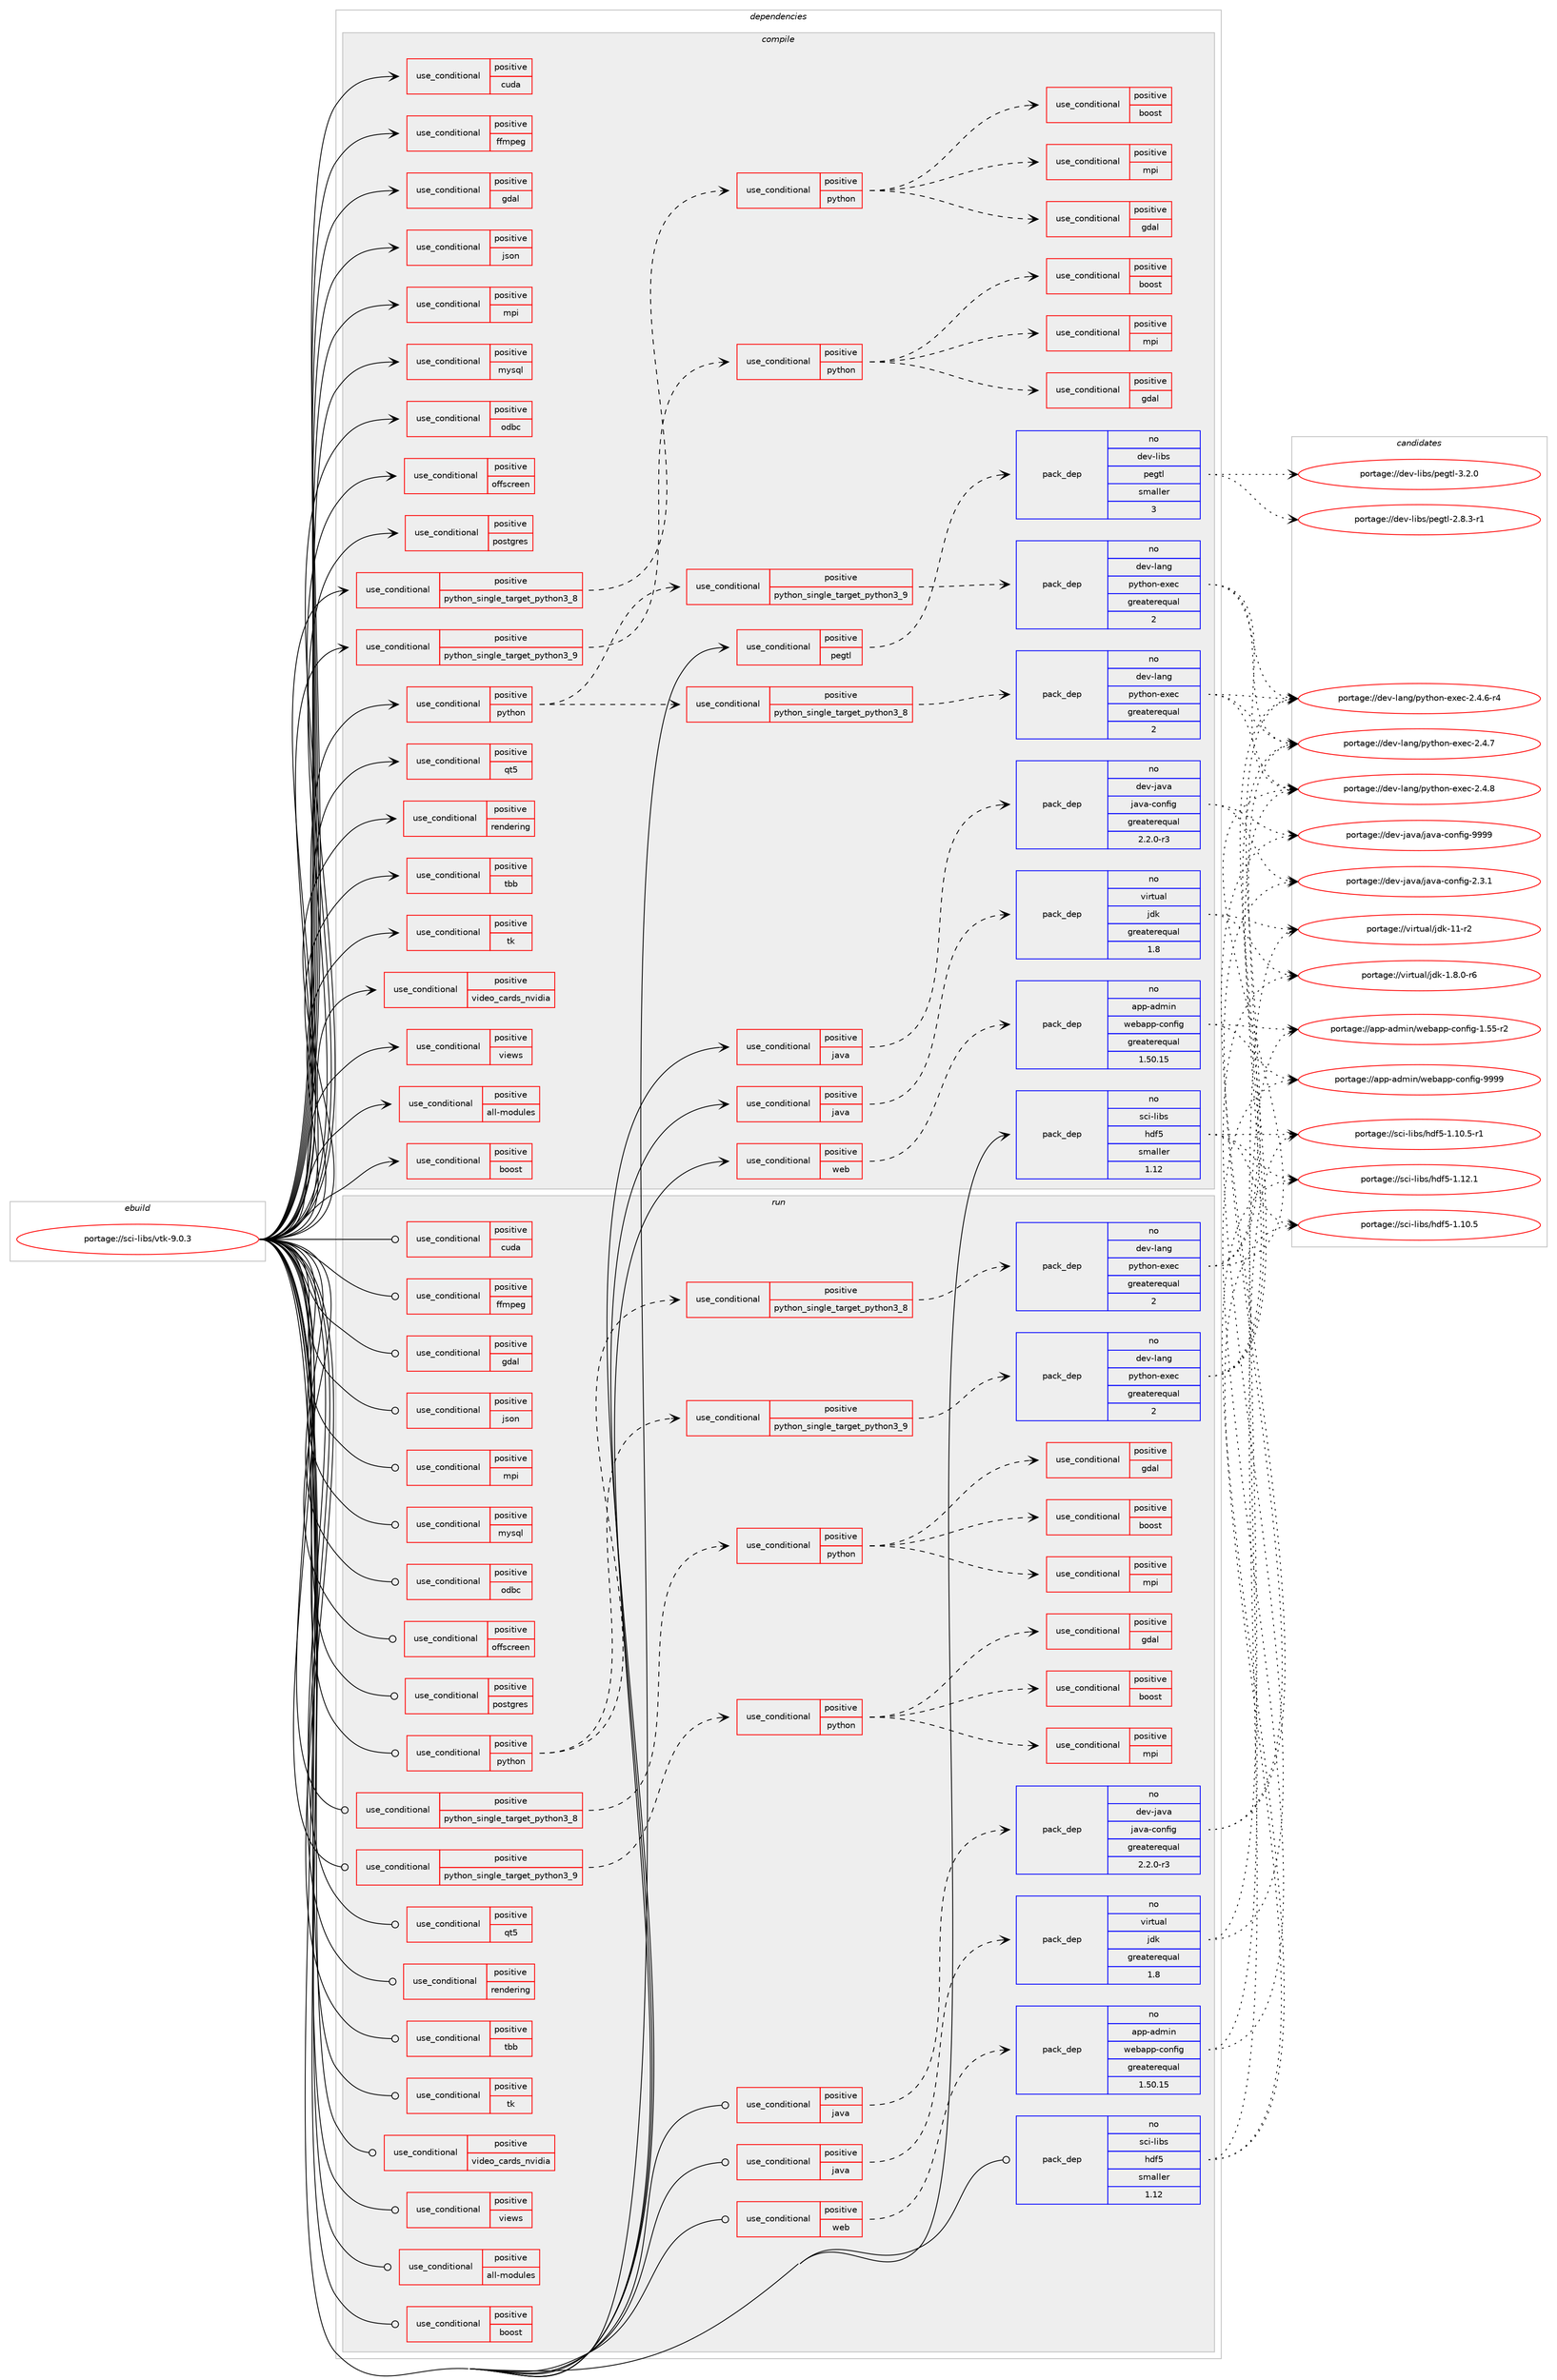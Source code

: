 digraph prolog {

# *************
# Graph options
# *************

newrank=true;
concentrate=true;
compound=true;
graph [rankdir=LR,fontname=Helvetica,fontsize=10,ranksep=1.5];#, ranksep=2.5, nodesep=0.2];
edge  [arrowhead=vee];
node  [fontname=Helvetica,fontsize=10];

# **********
# The ebuild
# **********

subgraph cluster_leftcol {
color=gray;
rank=same;
label=<<i>ebuild</i>>;
id [label="portage://sci-libs/vtk-9.0.3", color=red, width=4, href="../sci-libs/vtk-9.0.3.svg"];
}

# ****************
# The dependencies
# ****************

subgraph cluster_midcol {
color=gray;
label=<<i>dependencies</i>>;
subgraph cluster_compile {
fillcolor="#eeeeee";
style=filled;
label=<<i>compile</i>>;
subgraph cond152 {
dependency259 [label=<<TABLE BORDER="0" CELLBORDER="1" CELLSPACING="0" CELLPADDING="4"><TR><TD ROWSPAN="3" CELLPADDING="10">use_conditional</TD></TR><TR><TD>positive</TD></TR><TR><TD>all-modules</TD></TR></TABLE>>, shape=none, color=red];
# *** BEGIN UNKNOWN DEPENDENCY TYPE (TODO) ***
# dependency259 -> package_dependency(portage://sci-libs/vtk-9.0.3,install,no,sci-geosciences,liblas,none,[,,],[],[use(enable(gdal),none)])
# *** END UNKNOWN DEPENDENCY TYPE (TODO) ***

}
id:e -> dependency259:w [weight=20,style="solid",arrowhead="vee"];
subgraph cond153 {
dependency260 [label=<<TABLE BORDER="0" CELLBORDER="1" CELLSPACING="0" CELLPADDING="4"><TR><TD ROWSPAN="3" CELLPADDING="10">use_conditional</TD></TR><TR><TD>positive</TD></TR><TR><TD>boost</TD></TR></TABLE>>, shape=none, color=red];
# *** BEGIN UNKNOWN DEPENDENCY TYPE (TODO) ***
# dependency260 -> package_dependency(portage://sci-libs/vtk-9.0.3,install,no,dev-libs,boost,none,[,,],any_same_slot,[use(optenable(mpi),none)])
# *** END UNKNOWN DEPENDENCY TYPE (TODO) ***

}
id:e -> dependency260:w [weight=20,style="solid",arrowhead="vee"];
subgraph cond154 {
dependency261 [label=<<TABLE BORDER="0" CELLBORDER="1" CELLSPACING="0" CELLPADDING="4"><TR><TD ROWSPAN="3" CELLPADDING="10">use_conditional</TD></TR><TR><TD>positive</TD></TR><TR><TD>cuda</TD></TR></TABLE>>, shape=none, color=red];
# *** BEGIN UNKNOWN DEPENDENCY TYPE (TODO) ***
# dependency261 -> package_dependency(portage://sci-libs/vtk-9.0.3,install,no,dev-util,nvidia-cuda-toolkit,none,[,,],any_same_slot,[])
# *** END UNKNOWN DEPENDENCY TYPE (TODO) ***

}
id:e -> dependency261:w [weight=20,style="solid",arrowhead="vee"];
subgraph cond155 {
dependency262 [label=<<TABLE BORDER="0" CELLBORDER="1" CELLSPACING="0" CELLPADDING="4"><TR><TD ROWSPAN="3" CELLPADDING="10">use_conditional</TD></TR><TR><TD>positive</TD></TR><TR><TD>ffmpeg</TD></TR></TABLE>>, shape=none, color=red];
# *** BEGIN UNKNOWN DEPENDENCY TYPE (TODO) ***
# dependency262 -> package_dependency(portage://sci-libs/vtk-9.0.3,install,no,media-video,ffmpeg,none,[,,],any_same_slot,[])
# *** END UNKNOWN DEPENDENCY TYPE (TODO) ***

}
id:e -> dependency262:w [weight=20,style="solid",arrowhead="vee"];
subgraph cond156 {
dependency263 [label=<<TABLE BORDER="0" CELLBORDER="1" CELLSPACING="0" CELLPADDING="4"><TR><TD ROWSPAN="3" CELLPADDING="10">use_conditional</TD></TR><TR><TD>positive</TD></TR><TR><TD>gdal</TD></TR></TABLE>>, shape=none, color=red];
# *** BEGIN UNKNOWN DEPENDENCY TYPE (TODO) ***
# dependency263 -> package_dependency(portage://sci-libs/vtk-9.0.3,install,no,sci-libs,gdal,none,[,,],any_same_slot,[])
# *** END UNKNOWN DEPENDENCY TYPE (TODO) ***

}
id:e -> dependency263:w [weight=20,style="solid",arrowhead="vee"];
subgraph cond157 {
dependency264 [label=<<TABLE BORDER="0" CELLBORDER="1" CELLSPACING="0" CELLPADDING="4"><TR><TD ROWSPAN="3" CELLPADDING="10">use_conditional</TD></TR><TR><TD>positive</TD></TR><TR><TD>java</TD></TR></TABLE>>, shape=none, color=red];
subgraph pack103 {
dependency265 [label=<<TABLE BORDER="0" CELLBORDER="1" CELLSPACING="0" CELLPADDING="4" WIDTH="220"><TR><TD ROWSPAN="6" CELLPADDING="30">pack_dep</TD></TR><TR><TD WIDTH="110">no</TD></TR><TR><TD>dev-java</TD></TR><TR><TD>java-config</TD></TR><TR><TD>greaterequal</TD></TR><TR><TD>2.2.0-r3</TD></TR></TABLE>>, shape=none, color=blue];
}
dependency264:e -> dependency265:w [weight=20,style="dashed",arrowhead="vee"];
}
id:e -> dependency264:w [weight=20,style="solid",arrowhead="vee"];
subgraph cond158 {
dependency266 [label=<<TABLE BORDER="0" CELLBORDER="1" CELLSPACING="0" CELLPADDING="4"><TR><TD ROWSPAN="3" CELLPADDING="10">use_conditional</TD></TR><TR><TD>positive</TD></TR><TR><TD>java</TD></TR></TABLE>>, shape=none, color=red];
subgraph pack104 {
dependency267 [label=<<TABLE BORDER="0" CELLBORDER="1" CELLSPACING="0" CELLPADDING="4" WIDTH="220"><TR><TD ROWSPAN="6" CELLPADDING="30">pack_dep</TD></TR><TR><TD WIDTH="110">no</TD></TR><TR><TD>virtual</TD></TR><TR><TD>jdk</TD></TR><TR><TD>greaterequal</TD></TR><TR><TD>1.8</TD></TR></TABLE>>, shape=none, color=blue];
}
dependency266:e -> dependency267:w [weight=20,style="dashed",arrowhead="vee"];
}
id:e -> dependency266:w [weight=20,style="solid",arrowhead="vee"];
subgraph cond159 {
dependency268 [label=<<TABLE BORDER="0" CELLBORDER="1" CELLSPACING="0" CELLPADDING="4"><TR><TD ROWSPAN="3" CELLPADDING="10">use_conditional</TD></TR><TR><TD>positive</TD></TR><TR><TD>json</TD></TR></TABLE>>, shape=none, color=red];
# *** BEGIN UNKNOWN DEPENDENCY TYPE (TODO) ***
# dependency268 -> package_dependency(portage://sci-libs/vtk-9.0.3,install,no,dev-libs,jsoncpp,none,[,,],any_same_slot,[])
# *** END UNKNOWN DEPENDENCY TYPE (TODO) ***

}
id:e -> dependency268:w [weight=20,style="solid",arrowhead="vee"];
subgraph cond160 {
dependency269 [label=<<TABLE BORDER="0" CELLBORDER="1" CELLSPACING="0" CELLPADDING="4"><TR><TD ROWSPAN="3" CELLPADDING="10">use_conditional</TD></TR><TR><TD>positive</TD></TR><TR><TD>mpi</TD></TR></TABLE>>, shape=none, color=red];
# *** BEGIN UNKNOWN DEPENDENCY TYPE (TODO) ***
# dependency269 -> package_dependency(portage://sci-libs/vtk-9.0.3,install,no,sci-libs,h5part,none,[,,],[],[])
# *** END UNKNOWN DEPENDENCY TYPE (TODO) ***

# *** BEGIN UNKNOWN DEPENDENCY TYPE (TODO) ***
# dependency269 -> package_dependency(portage://sci-libs/vtk-9.0.3,install,no,sys-cluster,openmpi,none,[,,],[],[use(enable(cxx),none),use(enable(romio),none)])
# *** END UNKNOWN DEPENDENCY TYPE (TODO) ***

}
id:e -> dependency269:w [weight=20,style="solid",arrowhead="vee"];
subgraph cond161 {
dependency270 [label=<<TABLE BORDER="0" CELLBORDER="1" CELLSPACING="0" CELLPADDING="4"><TR><TD ROWSPAN="3" CELLPADDING="10">use_conditional</TD></TR><TR><TD>positive</TD></TR><TR><TD>mysql</TD></TR></TABLE>>, shape=none, color=red];
# *** BEGIN UNKNOWN DEPENDENCY TYPE (TODO) ***
# dependency270 -> package_dependency(portage://sci-libs/vtk-9.0.3,install,no,dev-db,mariadb-connector-c,none,[,,],[],[])
# *** END UNKNOWN DEPENDENCY TYPE (TODO) ***

}
id:e -> dependency270:w [weight=20,style="solid",arrowhead="vee"];
subgraph cond162 {
dependency271 [label=<<TABLE BORDER="0" CELLBORDER="1" CELLSPACING="0" CELLPADDING="4"><TR><TD ROWSPAN="3" CELLPADDING="10">use_conditional</TD></TR><TR><TD>positive</TD></TR><TR><TD>odbc</TD></TR></TABLE>>, shape=none, color=red];
# *** BEGIN UNKNOWN DEPENDENCY TYPE (TODO) ***
# dependency271 -> package_dependency(portage://sci-libs/vtk-9.0.3,install,no,dev-db,unixODBC,none,[,,],[],[])
# *** END UNKNOWN DEPENDENCY TYPE (TODO) ***

}
id:e -> dependency271:w [weight=20,style="solid",arrowhead="vee"];
subgraph cond163 {
dependency272 [label=<<TABLE BORDER="0" CELLBORDER="1" CELLSPACING="0" CELLPADDING="4"><TR><TD ROWSPAN="3" CELLPADDING="10">use_conditional</TD></TR><TR><TD>positive</TD></TR><TR><TD>offscreen</TD></TR></TABLE>>, shape=none, color=red];
# *** BEGIN UNKNOWN DEPENDENCY TYPE (TODO) ***
# dependency272 -> package_dependency(portage://sci-libs/vtk-9.0.3,install,no,media-libs,mesa,none,[,,],[],[use(enable(osmesa),none)])
# *** END UNKNOWN DEPENDENCY TYPE (TODO) ***

}
id:e -> dependency272:w [weight=20,style="solid",arrowhead="vee"];
subgraph cond164 {
dependency273 [label=<<TABLE BORDER="0" CELLBORDER="1" CELLSPACING="0" CELLPADDING="4"><TR><TD ROWSPAN="3" CELLPADDING="10">use_conditional</TD></TR><TR><TD>positive</TD></TR><TR><TD>pegtl</TD></TR></TABLE>>, shape=none, color=red];
subgraph pack105 {
dependency274 [label=<<TABLE BORDER="0" CELLBORDER="1" CELLSPACING="0" CELLPADDING="4" WIDTH="220"><TR><TD ROWSPAN="6" CELLPADDING="30">pack_dep</TD></TR><TR><TD WIDTH="110">no</TD></TR><TR><TD>dev-libs</TD></TR><TR><TD>pegtl</TD></TR><TR><TD>smaller</TD></TR><TR><TD>3</TD></TR></TABLE>>, shape=none, color=blue];
}
dependency273:e -> dependency274:w [weight=20,style="dashed",arrowhead="vee"];
}
id:e -> dependency273:w [weight=20,style="solid",arrowhead="vee"];
subgraph cond165 {
dependency275 [label=<<TABLE BORDER="0" CELLBORDER="1" CELLSPACING="0" CELLPADDING="4"><TR><TD ROWSPAN="3" CELLPADDING="10">use_conditional</TD></TR><TR><TD>positive</TD></TR><TR><TD>postgres</TD></TR></TABLE>>, shape=none, color=red];
# *** BEGIN UNKNOWN DEPENDENCY TYPE (TODO) ***
# dependency275 -> package_dependency(portage://sci-libs/vtk-9.0.3,install,no,dev-db,postgresql,none,[,,],any_same_slot,[])
# *** END UNKNOWN DEPENDENCY TYPE (TODO) ***

}
id:e -> dependency275:w [weight=20,style="solid",arrowhead="vee"];
subgraph cond166 {
dependency276 [label=<<TABLE BORDER="0" CELLBORDER="1" CELLSPACING="0" CELLPADDING="4"><TR><TD ROWSPAN="3" CELLPADDING="10">use_conditional</TD></TR><TR><TD>positive</TD></TR><TR><TD>python</TD></TR></TABLE>>, shape=none, color=red];
subgraph cond167 {
dependency277 [label=<<TABLE BORDER="0" CELLBORDER="1" CELLSPACING="0" CELLPADDING="4"><TR><TD ROWSPAN="3" CELLPADDING="10">use_conditional</TD></TR><TR><TD>positive</TD></TR><TR><TD>python_single_target_python3_8</TD></TR></TABLE>>, shape=none, color=red];
# *** BEGIN UNKNOWN DEPENDENCY TYPE (TODO) ***
# dependency277 -> package_dependency(portage://sci-libs/vtk-9.0.3,install,no,dev-lang,python,none,[,,],[slot(3.8)],[])
# *** END UNKNOWN DEPENDENCY TYPE (TODO) ***

subgraph pack106 {
dependency278 [label=<<TABLE BORDER="0" CELLBORDER="1" CELLSPACING="0" CELLPADDING="4" WIDTH="220"><TR><TD ROWSPAN="6" CELLPADDING="30">pack_dep</TD></TR><TR><TD WIDTH="110">no</TD></TR><TR><TD>dev-lang</TD></TR><TR><TD>python-exec</TD></TR><TR><TD>greaterequal</TD></TR><TR><TD>2</TD></TR></TABLE>>, shape=none, color=blue];
}
dependency277:e -> dependency278:w [weight=20,style="dashed",arrowhead="vee"];
}
dependency276:e -> dependency277:w [weight=20,style="dashed",arrowhead="vee"];
subgraph cond168 {
dependency279 [label=<<TABLE BORDER="0" CELLBORDER="1" CELLSPACING="0" CELLPADDING="4"><TR><TD ROWSPAN="3" CELLPADDING="10">use_conditional</TD></TR><TR><TD>positive</TD></TR><TR><TD>python_single_target_python3_9</TD></TR></TABLE>>, shape=none, color=red];
# *** BEGIN UNKNOWN DEPENDENCY TYPE (TODO) ***
# dependency279 -> package_dependency(portage://sci-libs/vtk-9.0.3,install,no,dev-lang,python,none,[,,],[slot(3.9)],[])
# *** END UNKNOWN DEPENDENCY TYPE (TODO) ***

subgraph pack107 {
dependency280 [label=<<TABLE BORDER="0" CELLBORDER="1" CELLSPACING="0" CELLPADDING="4" WIDTH="220"><TR><TD ROWSPAN="6" CELLPADDING="30">pack_dep</TD></TR><TR><TD WIDTH="110">no</TD></TR><TR><TD>dev-lang</TD></TR><TR><TD>python-exec</TD></TR><TR><TD>greaterequal</TD></TR><TR><TD>2</TD></TR></TABLE>>, shape=none, color=blue];
}
dependency279:e -> dependency280:w [weight=20,style="dashed",arrowhead="vee"];
}
dependency276:e -> dependency279:w [weight=20,style="dashed",arrowhead="vee"];
}
id:e -> dependency276:w [weight=20,style="solid",arrowhead="vee"];
subgraph cond169 {
dependency281 [label=<<TABLE BORDER="0" CELLBORDER="1" CELLSPACING="0" CELLPADDING="4"><TR><TD ROWSPAN="3" CELLPADDING="10">use_conditional</TD></TR><TR><TD>positive</TD></TR><TR><TD>python_single_target_python3_8</TD></TR></TABLE>>, shape=none, color=red];
subgraph cond170 {
dependency282 [label=<<TABLE BORDER="0" CELLBORDER="1" CELLSPACING="0" CELLPADDING="4"><TR><TD ROWSPAN="3" CELLPADDING="10">use_conditional</TD></TR><TR><TD>positive</TD></TR><TR><TD>python</TD></TR></TABLE>>, shape=none, color=red];
subgraph cond171 {
dependency283 [label=<<TABLE BORDER="0" CELLBORDER="1" CELLSPACING="0" CELLPADDING="4"><TR><TD ROWSPAN="3" CELLPADDING="10">use_conditional</TD></TR><TR><TD>positive</TD></TR><TR><TD>boost</TD></TR></TABLE>>, shape=none, color=red];
# *** BEGIN UNKNOWN DEPENDENCY TYPE (TODO) ***
# dependency283 -> package_dependency(portage://sci-libs/vtk-9.0.3,install,no,dev-libs,boost,none,[,,],any_same_slot,[use(optenable(mpi),none),use(optenable(python),none),use(enable(python_targets_python3_8),negative)])
# *** END UNKNOWN DEPENDENCY TYPE (TODO) ***

}
dependency282:e -> dependency283:w [weight=20,style="dashed",arrowhead="vee"];
subgraph cond172 {
dependency284 [label=<<TABLE BORDER="0" CELLBORDER="1" CELLSPACING="0" CELLPADDING="4"><TR><TD ROWSPAN="3" CELLPADDING="10">use_conditional</TD></TR><TR><TD>positive</TD></TR><TR><TD>gdal</TD></TR></TABLE>>, shape=none, color=red];
# *** BEGIN UNKNOWN DEPENDENCY TYPE (TODO) ***
# dependency284 -> package_dependency(portage://sci-libs/vtk-9.0.3,install,no,sci-libs,gdal,none,[,,],any_same_slot,[use(optenable(python),none),use(enable(python_targets_python3_8),negative)])
# *** END UNKNOWN DEPENDENCY TYPE (TODO) ***

}
dependency282:e -> dependency284:w [weight=20,style="dashed",arrowhead="vee"];
subgraph cond173 {
dependency285 [label=<<TABLE BORDER="0" CELLBORDER="1" CELLSPACING="0" CELLPADDING="4"><TR><TD ROWSPAN="3" CELLPADDING="10">use_conditional</TD></TR><TR><TD>positive</TD></TR><TR><TD>mpi</TD></TR></TABLE>>, shape=none, color=red];
# *** BEGIN UNKNOWN DEPENDENCY TYPE (TODO) ***
# dependency285 -> package_dependency(portage://sci-libs/vtk-9.0.3,install,no,dev-python,mpi4py,none,[,,],[],[use(enable(python_targets_python3_8),negative)])
# *** END UNKNOWN DEPENDENCY TYPE (TODO) ***

}
dependency282:e -> dependency285:w [weight=20,style="dashed",arrowhead="vee"];
}
dependency281:e -> dependency282:w [weight=20,style="dashed",arrowhead="vee"];
}
id:e -> dependency281:w [weight=20,style="solid",arrowhead="vee"];
subgraph cond174 {
dependency286 [label=<<TABLE BORDER="0" CELLBORDER="1" CELLSPACING="0" CELLPADDING="4"><TR><TD ROWSPAN="3" CELLPADDING="10">use_conditional</TD></TR><TR><TD>positive</TD></TR><TR><TD>python_single_target_python3_9</TD></TR></TABLE>>, shape=none, color=red];
subgraph cond175 {
dependency287 [label=<<TABLE BORDER="0" CELLBORDER="1" CELLSPACING="0" CELLPADDING="4"><TR><TD ROWSPAN="3" CELLPADDING="10">use_conditional</TD></TR><TR><TD>positive</TD></TR><TR><TD>python</TD></TR></TABLE>>, shape=none, color=red];
subgraph cond176 {
dependency288 [label=<<TABLE BORDER="0" CELLBORDER="1" CELLSPACING="0" CELLPADDING="4"><TR><TD ROWSPAN="3" CELLPADDING="10">use_conditional</TD></TR><TR><TD>positive</TD></TR><TR><TD>boost</TD></TR></TABLE>>, shape=none, color=red];
# *** BEGIN UNKNOWN DEPENDENCY TYPE (TODO) ***
# dependency288 -> package_dependency(portage://sci-libs/vtk-9.0.3,install,no,dev-libs,boost,none,[,,],any_same_slot,[use(optenable(mpi),none),use(optenable(python),none),use(enable(python_targets_python3_9),negative)])
# *** END UNKNOWN DEPENDENCY TYPE (TODO) ***

}
dependency287:e -> dependency288:w [weight=20,style="dashed",arrowhead="vee"];
subgraph cond177 {
dependency289 [label=<<TABLE BORDER="0" CELLBORDER="1" CELLSPACING="0" CELLPADDING="4"><TR><TD ROWSPAN="3" CELLPADDING="10">use_conditional</TD></TR><TR><TD>positive</TD></TR><TR><TD>gdal</TD></TR></TABLE>>, shape=none, color=red];
# *** BEGIN UNKNOWN DEPENDENCY TYPE (TODO) ***
# dependency289 -> package_dependency(portage://sci-libs/vtk-9.0.3,install,no,sci-libs,gdal,none,[,,],any_same_slot,[use(optenable(python),none),use(enable(python_targets_python3_9),negative)])
# *** END UNKNOWN DEPENDENCY TYPE (TODO) ***

}
dependency287:e -> dependency289:w [weight=20,style="dashed",arrowhead="vee"];
subgraph cond178 {
dependency290 [label=<<TABLE BORDER="0" CELLBORDER="1" CELLSPACING="0" CELLPADDING="4"><TR><TD ROWSPAN="3" CELLPADDING="10">use_conditional</TD></TR><TR><TD>positive</TD></TR><TR><TD>mpi</TD></TR></TABLE>>, shape=none, color=red];
# *** BEGIN UNKNOWN DEPENDENCY TYPE (TODO) ***
# dependency290 -> package_dependency(portage://sci-libs/vtk-9.0.3,install,no,dev-python,mpi4py,none,[,,],[],[use(enable(python_targets_python3_9),negative)])
# *** END UNKNOWN DEPENDENCY TYPE (TODO) ***

}
dependency287:e -> dependency290:w [weight=20,style="dashed",arrowhead="vee"];
}
dependency286:e -> dependency287:w [weight=20,style="dashed",arrowhead="vee"];
}
id:e -> dependency286:w [weight=20,style="solid",arrowhead="vee"];
subgraph cond179 {
dependency291 [label=<<TABLE BORDER="0" CELLBORDER="1" CELLSPACING="0" CELLPADDING="4"><TR><TD ROWSPAN="3" CELLPADDING="10">use_conditional</TD></TR><TR><TD>positive</TD></TR><TR><TD>qt5</TD></TR></TABLE>>, shape=none, color=red];
# *** BEGIN UNKNOWN DEPENDENCY TYPE (TODO) ***
# dependency291 -> package_dependency(portage://sci-libs/vtk-9.0.3,install,no,dev-qt,qtcore,none,[,,],[slot(5)],[])
# *** END UNKNOWN DEPENDENCY TYPE (TODO) ***

# *** BEGIN UNKNOWN DEPENDENCY TYPE (TODO) ***
# dependency291 -> package_dependency(portage://sci-libs/vtk-9.0.3,install,no,dev-qt,qtsql,none,[,,],[slot(5)],[])
# *** END UNKNOWN DEPENDENCY TYPE (TODO) ***

# *** BEGIN UNKNOWN DEPENDENCY TYPE (TODO) ***
# dependency291 -> package_dependency(portage://sci-libs/vtk-9.0.3,install,no,dev-qt,qtwidgets,none,[,,],[slot(5)],[])
# *** END UNKNOWN DEPENDENCY TYPE (TODO) ***

}
id:e -> dependency291:w [weight=20,style="solid",arrowhead="vee"];
subgraph cond180 {
dependency292 [label=<<TABLE BORDER="0" CELLBORDER="1" CELLSPACING="0" CELLPADDING="4"><TR><TD ROWSPAN="3" CELLPADDING="10">use_conditional</TD></TR><TR><TD>positive</TD></TR><TR><TD>rendering</TD></TR></TABLE>>, shape=none, color=red];
# *** BEGIN UNKNOWN DEPENDENCY TYPE (TODO) ***
# dependency292 -> package_dependency(portage://sci-libs/vtk-9.0.3,install,no,media-libs,freeglut,none,[,,],[],[])
# *** END UNKNOWN DEPENDENCY TYPE (TODO) ***

# *** BEGIN UNKNOWN DEPENDENCY TYPE (TODO) ***
# dependency292 -> package_dependency(portage://sci-libs/vtk-9.0.3,install,no,media-libs,glew,none,[,,],any_same_slot,[])
# *** END UNKNOWN DEPENDENCY TYPE (TODO) ***

# *** BEGIN UNKNOWN DEPENDENCY TYPE (TODO) ***
# dependency292 -> package_dependency(portage://sci-libs/vtk-9.0.3,install,no,sci-libs,proj,none,[,,],any_same_slot,[])
# *** END UNKNOWN DEPENDENCY TYPE (TODO) ***

# *** BEGIN UNKNOWN DEPENDENCY TYPE (TODO) ***
# dependency292 -> package_dependency(portage://sci-libs/vtk-9.0.3,install,no,virtual,opengl,none,[,,],[],[])
# *** END UNKNOWN DEPENDENCY TYPE (TODO) ***

# *** BEGIN UNKNOWN DEPENDENCY TYPE (TODO) ***
# dependency292 -> package_dependency(portage://sci-libs/vtk-9.0.3,install,no,x11-libs,gl2ps,none,[,,],[],[])
# *** END UNKNOWN DEPENDENCY TYPE (TODO) ***

}
id:e -> dependency292:w [weight=20,style="solid",arrowhead="vee"];
subgraph cond181 {
dependency293 [label=<<TABLE BORDER="0" CELLBORDER="1" CELLSPACING="0" CELLPADDING="4"><TR><TD ROWSPAN="3" CELLPADDING="10">use_conditional</TD></TR><TR><TD>positive</TD></TR><TR><TD>tbb</TD></TR></TABLE>>, shape=none, color=red];
# *** BEGIN UNKNOWN DEPENDENCY TYPE (TODO) ***
# dependency293 -> package_dependency(portage://sci-libs/vtk-9.0.3,install,no,dev-cpp,tbb,none,[,,],[],[])
# *** END UNKNOWN DEPENDENCY TYPE (TODO) ***

}
id:e -> dependency293:w [weight=20,style="solid",arrowhead="vee"];
subgraph cond182 {
dependency294 [label=<<TABLE BORDER="0" CELLBORDER="1" CELLSPACING="0" CELLPADDING="4"><TR><TD ROWSPAN="3" CELLPADDING="10">use_conditional</TD></TR><TR><TD>positive</TD></TR><TR><TD>tk</TD></TR></TABLE>>, shape=none, color=red];
# *** BEGIN UNKNOWN DEPENDENCY TYPE (TODO) ***
# dependency294 -> package_dependency(portage://sci-libs/vtk-9.0.3,install,no,dev-lang,tk,none,[,,],any_same_slot,[])
# *** END UNKNOWN DEPENDENCY TYPE (TODO) ***

}
id:e -> dependency294:w [weight=20,style="solid",arrowhead="vee"];
subgraph cond183 {
dependency295 [label=<<TABLE BORDER="0" CELLBORDER="1" CELLSPACING="0" CELLPADDING="4"><TR><TD ROWSPAN="3" CELLPADDING="10">use_conditional</TD></TR><TR><TD>positive</TD></TR><TR><TD>video_cards_nvidia</TD></TR></TABLE>>, shape=none, color=red];
# *** BEGIN UNKNOWN DEPENDENCY TYPE (TODO) ***
# dependency295 -> package_dependency(portage://sci-libs/vtk-9.0.3,install,no,x11-drivers,nvidia-drivers,none,[,,],[],[use(enable(tools),none),use(enable(static-libs),none)])
# *** END UNKNOWN DEPENDENCY TYPE (TODO) ***

}
id:e -> dependency295:w [weight=20,style="solid",arrowhead="vee"];
subgraph cond184 {
dependency296 [label=<<TABLE BORDER="0" CELLBORDER="1" CELLSPACING="0" CELLPADDING="4"><TR><TD ROWSPAN="3" CELLPADDING="10">use_conditional</TD></TR><TR><TD>positive</TD></TR><TR><TD>views</TD></TR></TABLE>>, shape=none, color=red];
# *** BEGIN UNKNOWN DEPENDENCY TYPE (TODO) ***
# dependency296 -> package_dependency(portage://sci-libs/vtk-9.0.3,install,no,x11-libs,libICE,none,[,,],[],[])
# *** END UNKNOWN DEPENDENCY TYPE (TODO) ***

# *** BEGIN UNKNOWN DEPENDENCY TYPE (TODO) ***
# dependency296 -> package_dependency(portage://sci-libs/vtk-9.0.3,install,no,x11-libs,libXext,none,[,,],[],[])
# *** END UNKNOWN DEPENDENCY TYPE (TODO) ***

}
id:e -> dependency296:w [weight=20,style="solid",arrowhead="vee"];
subgraph cond185 {
dependency297 [label=<<TABLE BORDER="0" CELLBORDER="1" CELLSPACING="0" CELLPADDING="4"><TR><TD ROWSPAN="3" CELLPADDING="10">use_conditional</TD></TR><TR><TD>positive</TD></TR><TR><TD>web</TD></TR></TABLE>>, shape=none, color=red];
subgraph pack108 {
dependency298 [label=<<TABLE BORDER="0" CELLBORDER="1" CELLSPACING="0" CELLPADDING="4" WIDTH="220"><TR><TD ROWSPAN="6" CELLPADDING="30">pack_dep</TD></TR><TR><TD WIDTH="110">no</TD></TR><TR><TD>app-admin</TD></TR><TR><TD>webapp-config</TD></TR><TR><TD>greaterequal</TD></TR><TR><TD>1.50.15</TD></TR></TABLE>>, shape=none, color=blue];
}
dependency297:e -> dependency298:w [weight=20,style="dashed",arrowhead="vee"];
}
id:e -> dependency297:w [weight=20,style="solid",arrowhead="vee"];
# *** BEGIN UNKNOWN DEPENDENCY TYPE (TODO) ***
# id -> package_dependency(portage://sci-libs/vtk-9.0.3,install,no,app-arch,lz4,none,[,,],[],[])
# *** END UNKNOWN DEPENDENCY TYPE (TODO) ***

# *** BEGIN UNKNOWN DEPENDENCY TYPE (TODO) ***
# id -> package_dependency(portage://sci-libs/vtk-9.0.3,install,no,app-arch,xz-utils,none,[,,],[],[])
# *** END UNKNOWN DEPENDENCY TYPE (TODO) ***

# *** BEGIN UNKNOWN DEPENDENCY TYPE (TODO) ***
# id -> package_dependency(portage://sci-libs/vtk-9.0.3,install,no,dev-cpp,eigen,none,[,,],[],[use(optenable(cuda),none),use(optenable(openmp),none)])
# *** END UNKNOWN DEPENDENCY TYPE (TODO) ***

# *** BEGIN UNKNOWN DEPENDENCY TYPE (TODO) ***
# id -> package_dependency(portage://sci-libs/vtk-9.0.3,install,no,dev-db,sqlite,none,[,,],[],[])
# *** END UNKNOWN DEPENDENCY TYPE (TODO) ***

# *** BEGIN UNKNOWN DEPENDENCY TYPE (TODO) ***
# id -> package_dependency(portage://sci-libs/vtk-9.0.3,install,no,dev-libs,double-conversion,none,[,,],any_same_slot,[])
# *** END UNKNOWN DEPENDENCY TYPE (TODO) ***

# *** BEGIN UNKNOWN DEPENDENCY TYPE (TODO) ***
# id -> package_dependency(portage://sci-libs/vtk-9.0.3,install,no,dev-libs,expat,none,[,,],[],[])
# *** END UNKNOWN DEPENDENCY TYPE (TODO) ***

# *** BEGIN UNKNOWN DEPENDENCY TYPE (TODO) ***
# id -> package_dependency(portage://sci-libs/vtk-9.0.3,install,no,dev-libs,icu,none,[,,],any_same_slot,[])
# *** END UNKNOWN DEPENDENCY TYPE (TODO) ***

# *** BEGIN UNKNOWN DEPENDENCY TYPE (TODO) ***
# id -> package_dependency(portage://sci-libs/vtk-9.0.3,install,no,dev-libs,jsoncpp,none,[,,],[],[])
# *** END UNKNOWN DEPENDENCY TYPE (TODO) ***

# *** BEGIN UNKNOWN DEPENDENCY TYPE (TODO) ***
# id -> package_dependency(portage://sci-libs/vtk-9.0.3,install,no,dev-libs,libxml2,none,[,,],[slot(2)],[])
# *** END UNKNOWN DEPENDENCY TYPE (TODO) ***

# *** BEGIN UNKNOWN DEPENDENCY TYPE (TODO) ***
# id -> package_dependency(portage://sci-libs/vtk-9.0.3,install,no,dev-libs,pugixml,none,[,,],[],[])
# *** END UNKNOWN DEPENDENCY TYPE (TODO) ***

# *** BEGIN UNKNOWN DEPENDENCY TYPE (TODO) ***
# id -> package_dependency(portage://sci-libs/vtk-9.0.3,install,no,dev-libs,utfcpp,none,[,,],[],[])
# *** END UNKNOWN DEPENDENCY TYPE (TODO) ***

# *** BEGIN UNKNOWN DEPENDENCY TYPE (TODO) ***
# id -> package_dependency(portage://sci-libs/vtk-9.0.3,install,no,media-libs,freetype,none,[,,],[],[])
# *** END UNKNOWN DEPENDENCY TYPE (TODO) ***

# *** BEGIN UNKNOWN DEPENDENCY TYPE (TODO) ***
# id -> package_dependency(portage://sci-libs/vtk-9.0.3,install,no,media-libs,libogg,none,[,,],[],[])
# *** END UNKNOWN DEPENDENCY TYPE (TODO) ***

# *** BEGIN UNKNOWN DEPENDENCY TYPE (TODO) ***
# id -> package_dependency(portage://sci-libs/vtk-9.0.3,install,no,media-libs,libpng,none,[,,],[],[])
# *** END UNKNOWN DEPENDENCY TYPE (TODO) ***

# *** BEGIN UNKNOWN DEPENDENCY TYPE (TODO) ***
# id -> package_dependency(portage://sci-libs/vtk-9.0.3,install,no,media-libs,libtheora,none,[,,],[],[])
# *** END UNKNOWN DEPENDENCY TYPE (TODO) ***

# *** BEGIN UNKNOWN DEPENDENCY TYPE (TODO) ***
# id -> package_dependency(portage://sci-libs/vtk-9.0.3,install,no,media-libs,tiff,none,[,,],[],[])
# *** END UNKNOWN DEPENDENCY TYPE (TODO) ***

subgraph pack109 {
dependency299 [label=<<TABLE BORDER="0" CELLBORDER="1" CELLSPACING="0" CELLPADDING="4" WIDTH="220"><TR><TD ROWSPAN="6" CELLPADDING="30">pack_dep</TD></TR><TR><TD WIDTH="110">no</TD></TR><TR><TD>sci-libs</TD></TR><TR><TD>hdf5</TD></TR><TR><TD>smaller</TD></TR><TR><TD>1.12</TD></TR></TABLE>>, shape=none, color=blue];
}
id:e -> dependency299:w [weight=20,style="solid",arrowhead="vee"];
# *** BEGIN UNKNOWN DEPENDENCY TYPE (TODO) ***
# id -> package_dependency(portage://sci-libs/vtk-9.0.3,install,no,sci-libs,kissfft,none,[,,],[],[use(optenable(openmp),none)])
# *** END UNKNOWN DEPENDENCY TYPE (TODO) ***

# *** BEGIN UNKNOWN DEPENDENCY TYPE (TODO) ***
# id -> package_dependency(portage://sci-libs/vtk-9.0.3,install,no,sci-libs,netcdf,none,[,,],any_same_slot,[use(equal(mpi),none)])
# *** END UNKNOWN DEPENDENCY TYPE (TODO) ***

# *** BEGIN UNKNOWN DEPENDENCY TYPE (TODO) ***
# id -> package_dependency(portage://sci-libs/vtk-9.0.3,install,no,sys-libs,zlib,none,[,,],[],[])
# *** END UNKNOWN DEPENDENCY TYPE (TODO) ***

# *** BEGIN UNKNOWN DEPENDENCY TYPE (TODO) ***
# id -> package_dependency(portage://sci-libs/vtk-9.0.3,install,no,virtual,jpeg,none,[,,],[],[])
# *** END UNKNOWN DEPENDENCY TYPE (TODO) ***

}
subgraph cluster_compileandrun {
fillcolor="#eeeeee";
style=filled;
label=<<i>compile and run</i>>;
}
subgraph cluster_run {
fillcolor="#eeeeee";
style=filled;
label=<<i>run</i>>;
subgraph cond186 {
dependency300 [label=<<TABLE BORDER="0" CELLBORDER="1" CELLSPACING="0" CELLPADDING="4"><TR><TD ROWSPAN="3" CELLPADDING="10">use_conditional</TD></TR><TR><TD>positive</TD></TR><TR><TD>all-modules</TD></TR></TABLE>>, shape=none, color=red];
# *** BEGIN UNKNOWN DEPENDENCY TYPE (TODO) ***
# dependency300 -> package_dependency(portage://sci-libs/vtk-9.0.3,run,no,sci-geosciences,liblas,none,[,,],[],[use(enable(gdal),none)])
# *** END UNKNOWN DEPENDENCY TYPE (TODO) ***

}
id:e -> dependency300:w [weight=20,style="solid",arrowhead="odot"];
subgraph cond187 {
dependency301 [label=<<TABLE BORDER="0" CELLBORDER="1" CELLSPACING="0" CELLPADDING="4"><TR><TD ROWSPAN="3" CELLPADDING="10">use_conditional</TD></TR><TR><TD>positive</TD></TR><TR><TD>boost</TD></TR></TABLE>>, shape=none, color=red];
# *** BEGIN UNKNOWN DEPENDENCY TYPE (TODO) ***
# dependency301 -> package_dependency(portage://sci-libs/vtk-9.0.3,run,no,dev-libs,boost,none,[,,],any_same_slot,[use(optenable(mpi),none)])
# *** END UNKNOWN DEPENDENCY TYPE (TODO) ***

}
id:e -> dependency301:w [weight=20,style="solid",arrowhead="odot"];
subgraph cond188 {
dependency302 [label=<<TABLE BORDER="0" CELLBORDER="1" CELLSPACING="0" CELLPADDING="4"><TR><TD ROWSPAN="3" CELLPADDING="10">use_conditional</TD></TR><TR><TD>positive</TD></TR><TR><TD>cuda</TD></TR></TABLE>>, shape=none, color=red];
# *** BEGIN UNKNOWN DEPENDENCY TYPE (TODO) ***
# dependency302 -> package_dependency(portage://sci-libs/vtk-9.0.3,run,no,dev-util,nvidia-cuda-toolkit,none,[,,],any_same_slot,[])
# *** END UNKNOWN DEPENDENCY TYPE (TODO) ***

}
id:e -> dependency302:w [weight=20,style="solid",arrowhead="odot"];
subgraph cond189 {
dependency303 [label=<<TABLE BORDER="0" CELLBORDER="1" CELLSPACING="0" CELLPADDING="4"><TR><TD ROWSPAN="3" CELLPADDING="10">use_conditional</TD></TR><TR><TD>positive</TD></TR><TR><TD>ffmpeg</TD></TR></TABLE>>, shape=none, color=red];
# *** BEGIN UNKNOWN DEPENDENCY TYPE (TODO) ***
# dependency303 -> package_dependency(portage://sci-libs/vtk-9.0.3,run,no,media-video,ffmpeg,none,[,,],any_same_slot,[])
# *** END UNKNOWN DEPENDENCY TYPE (TODO) ***

}
id:e -> dependency303:w [weight=20,style="solid",arrowhead="odot"];
subgraph cond190 {
dependency304 [label=<<TABLE BORDER="0" CELLBORDER="1" CELLSPACING="0" CELLPADDING="4"><TR><TD ROWSPAN="3" CELLPADDING="10">use_conditional</TD></TR><TR><TD>positive</TD></TR><TR><TD>gdal</TD></TR></TABLE>>, shape=none, color=red];
# *** BEGIN UNKNOWN DEPENDENCY TYPE (TODO) ***
# dependency304 -> package_dependency(portage://sci-libs/vtk-9.0.3,run,no,sci-libs,gdal,none,[,,],any_same_slot,[])
# *** END UNKNOWN DEPENDENCY TYPE (TODO) ***

}
id:e -> dependency304:w [weight=20,style="solid",arrowhead="odot"];
subgraph cond191 {
dependency305 [label=<<TABLE BORDER="0" CELLBORDER="1" CELLSPACING="0" CELLPADDING="4"><TR><TD ROWSPAN="3" CELLPADDING="10">use_conditional</TD></TR><TR><TD>positive</TD></TR><TR><TD>java</TD></TR></TABLE>>, shape=none, color=red];
subgraph pack110 {
dependency306 [label=<<TABLE BORDER="0" CELLBORDER="1" CELLSPACING="0" CELLPADDING="4" WIDTH="220"><TR><TD ROWSPAN="6" CELLPADDING="30">pack_dep</TD></TR><TR><TD WIDTH="110">no</TD></TR><TR><TD>dev-java</TD></TR><TR><TD>java-config</TD></TR><TR><TD>greaterequal</TD></TR><TR><TD>2.2.0-r3</TD></TR></TABLE>>, shape=none, color=blue];
}
dependency305:e -> dependency306:w [weight=20,style="dashed",arrowhead="vee"];
}
id:e -> dependency305:w [weight=20,style="solid",arrowhead="odot"];
subgraph cond192 {
dependency307 [label=<<TABLE BORDER="0" CELLBORDER="1" CELLSPACING="0" CELLPADDING="4"><TR><TD ROWSPAN="3" CELLPADDING="10">use_conditional</TD></TR><TR><TD>positive</TD></TR><TR><TD>java</TD></TR></TABLE>>, shape=none, color=red];
subgraph pack111 {
dependency308 [label=<<TABLE BORDER="0" CELLBORDER="1" CELLSPACING="0" CELLPADDING="4" WIDTH="220"><TR><TD ROWSPAN="6" CELLPADDING="30">pack_dep</TD></TR><TR><TD WIDTH="110">no</TD></TR><TR><TD>virtual</TD></TR><TR><TD>jdk</TD></TR><TR><TD>greaterequal</TD></TR><TR><TD>1.8</TD></TR></TABLE>>, shape=none, color=blue];
}
dependency307:e -> dependency308:w [weight=20,style="dashed",arrowhead="vee"];
}
id:e -> dependency307:w [weight=20,style="solid",arrowhead="odot"];
subgraph cond193 {
dependency309 [label=<<TABLE BORDER="0" CELLBORDER="1" CELLSPACING="0" CELLPADDING="4"><TR><TD ROWSPAN="3" CELLPADDING="10">use_conditional</TD></TR><TR><TD>positive</TD></TR><TR><TD>json</TD></TR></TABLE>>, shape=none, color=red];
# *** BEGIN UNKNOWN DEPENDENCY TYPE (TODO) ***
# dependency309 -> package_dependency(portage://sci-libs/vtk-9.0.3,run,no,dev-libs,jsoncpp,none,[,,],any_same_slot,[])
# *** END UNKNOWN DEPENDENCY TYPE (TODO) ***

}
id:e -> dependency309:w [weight=20,style="solid",arrowhead="odot"];
subgraph cond194 {
dependency310 [label=<<TABLE BORDER="0" CELLBORDER="1" CELLSPACING="0" CELLPADDING="4"><TR><TD ROWSPAN="3" CELLPADDING="10">use_conditional</TD></TR><TR><TD>positive</TD></TR><TR><TD>mpi</TD></TR></TABLE>>, shape=none, color=red];
# *** BEGIN UNKNOWN DEPENDENCY TYPE (TODO) ***
# dependency310 -> package_dependency(portage://sci-libs/vtk-9.0.3,run,no,sci-libs,h5part,none,[,,],[],[])
# *** END UNKNOWN DEPENDENCY TYPE (TODO) ***

# *** BEGIN UNKNOWN DEPENDENCY TYPE (TODO) ***
# dependency310 -> package_dependency(portage://sci-libs/vtk-9.0.3,run,no,sys-cluster,openmpi,none,[,,],[],[use(enable(cxx),none),use(enable(romio),none)])
# *** END UNKNOWN DEPENDENCY TYPE (TODO) ***

}
id:e -> dependency310:w [weight=20,style="solid",arrowhead="odot"];
subgraph cond195 {
dependency311 [label=<<TABLE BORDER="0" CELLBORDER="1" CELLSPACING="0" CELLPADDING="4"><TR><TD ROWSPAN="3" CELLPADDING="10">use_conditional</TD></TR><TR><TD>positive</TD></TR><TR><TD>mysql</TD></TR></TABLE>>, shape=none, color=red];
# *** BEGIN UNKNOWN DEPENDENCY TYPE (TODO) ***
# dependency311 -> package_dependency(portage://sci-libs/vtk-9.0.3,run,no,dev-db,mariadb-connector-c,none,[,,],[],[])
# *** END UNKNOWN DEPENDENCY TYPE (TODO) ***

}
id:e -> dependency311:w [weight=20,style="solid",arrowhead="odot"];
subgraph cond196 {
dependency312 [label=<<TABLE BORDER="0" CELLBORDER="1" CELLSPACING="0" CELLPADDING="4"><TR><TD ROWSPAN="3" CELLPADDING="10">use_conditional</TD></TR><TR><TD>positive</TD></TR><TR><TD>odbc</TD></TR></TABLE>>, shape=none, color=red];
# *** BEGIN UNKNOWN DEPENDENCY TYPE (TODO) ***
# dependency312 -> package_dependency(portage://sci-libs/vtk-9.0.3,run,no,dev-db,unixODBC,none,[,,],[],[])
# *** END UNKNOWN DEPENDENCY TYPE (TODO) ***

}
id:e -> dependency312:w [weight=20,style="solid",arrowhead="odot"];
subgraph cond197 {
dependency313 [label=<<TABLE BORDER="0" CELLBORDER="1" CELLSPACING="0" CELLPADDING="4"><TR><TD ROWSPAN="3" CELLPADDING="10">use_conditional</TD></TR><TR><TD>positive</TD></TR><TR><TD>offscreen</TD></TR></TABLE>>, shape=none, color=red];
# *** BEGIN UNKNOWN DEPENDENCY TYPE (TODO) ***
# dependency313 -> package_dependency(portage://sci-libs/vtk-9.0.3,run,no,media-libs,mesa,none,[,,],[],[use(enable(osmesa),none)])
# *** END UNKNOWN DEPENDENCY TYPE (TODO) ***

}
id:e -> dependency313:w [weight=20,style="solid",arrowhead="odot"];
subgraph cond198 {
dependency314 [label=<<TABLE BORDER="0" CELLBORDER="1" CELLSPACING="0" CELLPADDING="4"><TR><TD ROWSPAN="3" CELLPADDING="10">use_conditional</TD></TR><TR><TD>positive</TD></TR><TR><TD>postgres</TD></TR></TABLE>>, shape=none, color=red];
# *** BEGIN UNKNOWN DEPENDENCY TYPE (TODO) ***
# dependency314 -> package_dependency(portage://sci-libs/vtk-9.0.3,run,no,dev-db,postgresql,none,[,,],any_same_slot,[])
# *** END UNKNOWN DEPENDENCY TYPE (TODO) ***

}
id:e -> dependency314:w [weight=20,style="solid",arrowhead="odot"];
subgraph cond199 {
dependency315 [label=<<TABLE BORDER="0" CELLBORDER="1" CELLSPACING="0" CELLPADDING="4"><TR><TD ROWSPAN="3" CELLPADDING="10">use_conditional</TD></TR><TR><TD>positive</TD></TR><TR><TD>python</TD></TR></TABLE>>, shape=none, color=red];
subgraph cond200 {
dependency316 [label=<<TABLE BORDER="0" CELLBORDER="1" CELLSPACING="0" CELLPADDING="4"><TR><TD ROWSPAN="3" CELLPADDING="10">use_conditional</TD></TR><TR><TD>positive</TD></TR><TR><TD>python_single_target_python3_8</TD></TR></TABLE>>, shape=none, color=red];
# *** BEGIN UNKNOWN DEPENDENCY TYPE (TODO) ***
# dependency316 -> package_dependency(portage://sci-libs/vtk-9.0.3,run,no,dev-lang,python,none,[,,],[slot(3.8)],[])
# *** END UNKNOWN DEPENDENCY TYPE (TODO) ***

subgraph pack112 {
dependency317 [label=<<TABLE BORDER="0" CELLBORDER="1" CELLSPACING="0" CELLPADDING="4" WIDTH="220"><TR><TD ROWSPAN="6" CELLPADDING="30">pack_dep</TD></TR><TR><TD WIDTH="110">no</TD></TR><TR><TD>dev-lang</TD></TR><TR><TD>python-exec</TD></TR><TR><TD>greaterequal</TD></TR><TR><TD>2</TD></TR></TABLE>>, shape=none, color=blue];
}
dependency316:e -> dependency317:w [weight=20,style="dashed",arrowhead="vee"];
}
dependency315:e -> dependency316:w [weight=20,style="dashed",arrowhead="vee"];
subgraph cond201 {
dependency318 [label=<<TABLE BORDER="0" CELLBORDER="1" CELLSPACING="0" CELLPADDING="4"><TR><TD ROWSPAN="3" CELLPADDING="10">use_conditional</TD></TR><TR><TD>positive</TD></TR><TR><TD>python_single_target_python3_9</TD></TR></TABLE>>, shape=none, color=red];
# *** BEGIN UNKNOWN DEPENDENCY TYPE (TODO) ***
# dependency318 -> package_dependency(portage://sci-libs/vtk-9.0.3,run,no,dev-lang,python,none,[,,],[slot(3.9)],[])
# *** END UNKNOWN DEPENDENCY TYPE (TODO) ***

subgraph pack113 {
dependency319 [label=<<TABLE BORDER="0" CELLBORDER="1" CELLSPACING="0" CELLPADDING="4" WIDTH="220"><TR><TD ROWSPAN="6" CELLPADDING="30">pack_dep</TD></TR><TR><TD WIDTH="110">no</TD></TR><TR><TD>dev-lang</TD></TR><TR><TD>python-exec</TD></TR><TR><TD>greaterequal</TD></TR><TR><TD>2</TD></TR></TABLE>>, shape=none, color=blue];
}
dependency318:e -> dependency319:w [weight=20,style="dashed",arrowhead="vee"];
}
dependency315:e -> dependency318:w [weight=20,style="dashed",arrowhead="vee"];
}
id:e -> dependency315:w [weight=20,style="solid",arrowhead="odot"];
subgraph cond202 {
dependency320 [label=<<TABLE BORDER="0" CELLBORDER="1" CELLSPACING="0" CELLPADDING="4"><TR><TD ROWSPAN="3" CELLPADDING="10">use_conditional</TD></TR><TR><TD>positive</TD></TR><TR><TD>python_single_target_python3_8</TD></TR></TABLE>>, shape=none, color=red];
subgraph cond203 {
dependency321 [label=<<TABLE BORDER="0" CELLBORDER="1" CELLSPACING="0" CELLPADDING="4"><TR><TD ROWSPAN="3" CELLPADDING="10">use_conditional</TD></TR><TR><TD>positive</TD></TR><TR><TD>python</TD></TR></TABLE>>, shape=none, color=red];
subgraph cond204 {
dependency322 [label=<<TABLE BORDER="0" CELLBORDER="1" CELLSPACING="0" CELLPADDING="4"><TR><TD ROWSPAN="3" CELLPADDING="10">use_conditional</TD></TR><TR><TD>positive</TD></TR><TR><TD>boost</TD></TR></TABLE>>, shape=none, color=red];
# *** BEGIN UNKNOWN DEPENDENCY TYPE (TODO) ***
# dependency322 -> package_dependency(portage://sci-libs/vtk-9.0.3,run,no,dev-libs,boost,none,[,,],any_same_slot,[use(optenable(mpi),none),use(optenable(python),none),use(enable(python_targets_python3_8),negative)])
# *** END UNKNOWN DEPENDENCY TYPE (TODO) ***

}
dependency321:e -> dependency322:w [weight=20,style="dashed",arrowhead="vee"];
subgraph cond205 {
dependency323 [label=<<TABLE BORDER="0" CELLBORDER="1" CELLSPACING="0" CELLPADDING="4"><TR><TD ROWSPAN="3" CELLPADDING="10">use_conditional</TD></TR><TR><TD>positive</TD></TR><TR><TD>gdal</TD></TR></TABLE>>, shape=none, color=red];
# *** BEGIN UNKNOWN DEPENDENCY TYPE (TODO) ***
# dependency323 -> package_dependency(portage://sci-libs/vtk-9.0.3,run,no,sci-libs,gdal,none,[,,],any_same_slot,[use(optenable(python),none),use(enable(python_targets_python3_8),negative)])
# *** END UNKNOWN DEPENDENCY TYPE (TODO) ***

}
dependency321:e -> dependency323:w [weight=20,style="dashed",arrowhead="vee"];
subgraph cond206 {
dependency324 [label=<<TABLE BORDER="0" CELLBORDER="1" CELLSPACING="0" CELLPADDING="4"><TR><TD ROWSPAN="3" CELLPADDING="10">use_conditional</TD></TR><TR><TD>positive</TD></TR><TR><TD>mpi</TD></TR></TABLE>>, shape=none, color=red];
# *** BEGIN UNKNOWN DEPENDENCY TYPE (TODO) ***
# dependency324 -> package_dependency(portage://sci-libs/vtk-9.0.3,run,no,dev-python,mpi4py,none,[,,],[],[use(enable(python_targets_python3_8),negative)])
# *** END UNKNOWN DEPENDENCY TYPE (TODO) ***

}
dependency321:e -> dependency324:w [weight=20,style="dashed",arrowhead="vee"];
}
dependency320:e -> dependency321:w [weight=20,style="dashed",arrowhead="vee"];
}
id:e -> dependency320:w [weight=20,style="solid",arrowhead="odot"];
subgraph cond207 {
dependency325 [label=<<TABLE BORDER="0" CELLBORDER="1" CELLSPACING="0" CELLPADDING="4"><TR><TD ROWSPAN="3" CELLPADDING="10">use_conditional</TD></TR><TR><TD>positive</TD></TR><TR><TD>python_single_target_python3_9</TD></TR></TABLE>>, shape=none, color=red];
subgraph cond208 {
dependency326 [label=<<TABLE BORDER="0" CELLBORDER="1" CELLSPACING="0" CELLPADDING="4"><TR><TD ROWSPAN="3" CELLPADDING="10">use_conditional</TD></TR><TR><TD>positive</TD></TR><TR><TD>python</TD></TR></TABLE>>, shape=none, color=red];
subgraph cond209 {
dependency327 [label=<<TABLE BORDER="0" CELLBORDER="1" CELLSPACING="0" CELLPADDING="4"><TR><TD ROWSPAN="3" CELLPADDING="10">use_conditional</TD></TR><TR><TD>positive</TD></TR><TR><TD>boost</TD></TR></TABLE>>, shape=none, color=red];
# *** BEGIN UNKNOWN DEPENDENCY TYPE (TODO) ***
# dependency327 -> package_dependency(portage://sci-libs/vtk-9.0.3,run,no,dev-libs,boost,none,[,,],any_same_slot,[use(optenable(mpi),none),use(optenable(python),none),use(enable(python_targets_python3_9),negative)])
# *** END UNKNOWN DEPENDENCY TYPE (TODO) ***

}
dependency326:e -> dependency327:w [weight=20,style="dashed",arrowhead="vee"];
subgraph cond210 {
dependency328 [label=<<TABLE BORDER="0" CELLBORDER="1" CELLSPACING="0" CELLPADDING="4"><TR><TD ROWSPAN="3" CELLPADDING="10">use_conditional</TD></TR><TR><TD>positive</TD></TR><TR><TD>gdal</TD></TR></TABLE>>, shape=none, color=red];
# *** BEGIN UNKNOWN DEPENDENCY TYPE (TODO) ***
# dependency328 -> package_dependency(portage://sci-libs/vtk-9.0.3,run,no,sci-libs,gdal,none,[,,],any_same_slot,[use(optenable(python),none),use(enable(python_targets_python3_9),negative)])
# *** END UNKNOWN DEPENDENCY TYPE (TODO) ***

}
dependency326:e -> dependency328:w [weight=20,style="dashed",arrowhead="vee"];
subgraph cond211 {
dependency329 [label=<<TABLE BORDER="0" CELLBORDER="1" CELLSPACING="0" CELLPADDING="4"><TR><TD ROWSPAN="3" CELLPADDING="10">use_conditional</TD></TR><TR><TD>positive</TD></TR><TR><TD>mpi</TD></TR></TABLE>>, shape=none, color=red];
# *** BEGIN UNKNOWN DEPENDENCY TYPE (TODO) ***
# dependency329 -> package_dependency(portage://sci-libs/vtk-9.0.3,run,no,dev-python,mpi4py,none,[,,],[],[use(enable(python_targets_python3_9),negative)])
# *** END UNKNOWN DEPENDENCY TYPE (TODO) ***

}
dependency326:e -> dependency329:w [weight=20,style="dashed",arrowhead="vee"];
}
dependency325:e -> dependency326:w [weight=20,style="dashed",arrowhead="vee"];
}
id:e -> dependency325:w [weight=20,style="solid",arrowhead="odot"];
subgraph cond212 {
dependency330 [label=<<TABLE BORDER="0" CELLBORDER="1" CELLSPACING="0" CELLPADDING="4"><TR><TD ROWSPAN="3" CELLPADDING="10">use_conditional</TD></TR><TR><TD>positive</TD></TR><TR><TD>qt5</TD></TR></TABLE>>, shape=none, color=red];
# *** BEGIN UNKNOWN DEPENDENCY TYPE (TODO) ***
# dependency330 -> package_dependency(portage://sci-libs/vtk-9.0.3,run,no,dev-qt,qtcore,none,[,,],[slot(5)],[])
# *** END UNKNOWN DEPENDENCY TYPE (TODO) ***

# *** BEGIN UNKNOWN DEPENDENCY TYPE (TODO) ***
# dependency330 -> package_dependency(portage://sci-libs/vtk-9.0.3,run,no,dev-qt,qtsql,none,[,,],[slot(5)],[])
# *** END UNKNOWN DEPENDENCY TYPE (TODO) ***

# *** BEGIN UNKNOWN DEPENDENCY TYPE (TODO) ***
# dependency330 -> package_dependency(portage://sci-libs/vtk-9.0.3,run,no,dev-qt,qtwidgets,none,[,,],[slot(5)],[])
# *** END UNKNOWN DEPENDENCY TYPE (TODO) ***

}
id:e -> dependency330:w [weight=20,style="solid",arrowhead="odot"];
subgraph cond213 {
dependency331 [label=<<TABLE BORDER="0" CELLBORDER="1" CELLSPACING="0" CELLPADDING="4"><TR><TD ROWSPAN="3" CELLPADDING="10">use_conditional</TD></TR><TR><TD>positive</TD></TR><TR><TD>rendering</TD></TR></TABLE>>, shape=none, color=red];
# *** BEGIN UNKNOWN DEPENDENCY TYPE (TODO) ***
# dependency331 -> package_dependency(portage://sci-libs/vtk-9.0.3,run,no,media-libs,freeglut,none,[,,],[],[])
# *** END UNKNOWN DEPENDENCY TYPE (TODO) ***

# *** BEGIN UNKNOWN DEPENDENCY TYPE (TODO) ***
# dependency331 -> package_dependency(portage://sci-libs/vtk-9.0.3,run,no,media-libs,glew,none,[,,],any_same_slot,[])
# *** END UNKNOWN DEPENDENCY TYPE (TODO) ***

# *** BEGIN UNKNOWN DEPENDENCY TYPE (TODO) ***
# dependency331 -> package_dependency(portage://sci-libs/vtk-9.0.3,run,no,sci-libs,proj,none,[,,],any_same_slot,[])
# *** END UNKNOWN DEPENDENCY TYPE (TODO) ***

# *** BEGIN UNKNOWN DEPENDENCY TYPE (TODO) ***
# dependency331 -> package_dependency(portage://sci-libs/vtk-9.0.3,run,no,virtual,opengl,none,[,,],[],[])
# *** END UNKNOWN DEPENDENCY TYPE (TODO) ***

# *** BEGIN UNKNOWN DEPENDENCY TYPE (TODO) ***
# dependency331 -> package_dependency(portage://sci-libs/vtk-9.0.3,run,no,x11-libs,gl2ps,none,[,,],[],[])
# *** END UNKNOWN DEPENDENCY TYPE (TODO) ***

}
id:e -> dependency331:w [weight=20,style="solid",arrowhead="odot"];
subgraph cond214 {
dependency332 [label=<<TABLE BORDER="0" CELLBORDER="1" CELLSPACING="0" CELLPADDING="4"><TR><TD ROWSPAN="3" CELLPADDING="10">use_conditional</TD></TR><TR><TD>positive</TD></TR><TR><TD>tbb</TD></TR></TABLE>>, shape=none, color=red];
# *** BEGIN UNKNOWN DEPENDENCY TYPE (TODO) ***
# dependency332 -> package_dependency(portage://sci-libs/vtk-9.0.3,run,no,dev-cpp,tbb,none,[,,],[],[])
# *** END UNKNOWN DEPENDENCY TYPE (TODO) ***

}
id:e -> dependency332:w [weight=20,style="solid",arrowhead="odot"];
subgraph cond215 {
dependency333 [label=<<TABLE BORDER="0" CELLBORDER="1" CELLSPACING="0" CELLPADDING="4"><TR><TD ROWSPAN="3" CELLPADDING="10">use_conditional</TD></TR><TR><TD>positive</TD></TR><TR><TD>tk</TD></TR></TABLE>>, shape=none, color=red];
# *** BEGIN UNKNOWN DEPENDENCY TYPE (TODO) ***
# dependency333 -> package_dependency(portage://sci-libs/vtk-9.0.3,run,no,dev-lang,tk,none,[,,],any_same_slot,[])
# *** END UNKNOWN DEPENDENCY TYPE (TODO) ***

}
id:e -> dependency333:w [weight=20,style="solid",arrowhead="odot"];
subgraph cond216 {
dependency334 [label=<<TABLE BORDER="0" CELLBORDER="1" CELLSPACING="0" CELLPADDING="4"><TR><TD ROWSPAN="3" CELLPADDING="10">use_conditional</TD></TR><TR><TD>positive</TD></TR><TR><TD>video_cards_nvidia</TD></TR></TABLE>>, shape=none, color=red];
# *** BEGIN UNKNOWN DEPENDENCY TYPE (TODO) ***
# dependency334 -> package_dependency(portage://sci-libs/vtk-9.0.3,run,no,x11-drivers,nvidia-drivers,none,[,,],[],[use(enable(tools),none),use(enable(static-libs),none)])
# *** END UNKNOWN DEPENDENCY TYPE (TODO) ***

}
id:e -> dependency334:w [weight=20,style="solid",arrowhead="odot"];
subgraph cond217 {
dependency335 [label=<<TABLE BORDER="0" CELLBORDER="1" CELLSPACING="0" CELLPADDING="4"><TR><TD ROWSPAN="3" CELLPADDING="10">use_conditional</TD></TR><TR><TD>positive</TD></TR><TR><TD>views</TD></TR></TABLE>>, shape=none, color=red];
# *** BEGIN UNKNOWN DEPENDENCY TYPE (TODO) ***
# dependency335 -> package_dependency(portage://sci-libs/vtk-9.0.3,run,no,x11-libs,libICE,none,[,,],[],[])
# *** END UNKNOWN DEPENDENCY TYPE (TODO) ***

# *** BEGIN UNKNOWN DEPENDENCY TYPE (TODO) ***
# dependency335 -> package_dependency(portage://sci-libs/vtk-9.0.3,run,no,x11-libs,libXext,none,[,,],[],[])
# *** END UNKNOWN DEPENDENCY TYPE (TODO) ***

}
id:e -> dependency335:w [weight=20,style="solid",arrowhead="odot"];
subgraph cond218 {
dependency336 [label=<<TABLE BORDER="0" CELLBORDER="1" CELLSPACING="0" CELLPADDING="4"><TR><TD ROWSPAN="3" CELLPADDING="10">use_conditional</TD></TR><TR><TD>positive</TD></TR><TR><TD>web</TD></TR></TABLE>>, shape=none, color=red];
subgraph pack114 {
dependency337 [label=<<TABLE BORDER="0" CELLBORDER="1" CELLSPACING="0" CELLPADDING="4" WIDTH="220"><TR><TD ROWSPAN="6" CELLPADDING="30">pack_dep</TD></TR><TR><TD WIDTH="110">no</TD></TR><TR><TD>app-admin</TD></TR><TR><TD>webapp-config</TD></TR><TR><TD>greaterequal</TD></TR><TR><TD>1.50.15</TD></TR></TABLE>>, shape=none, color=blue];
}
dependency336:e -> dependency337:w [weight=20,style="dashed",arrowhead="vee"];
}
id:e -> dependency336:w [weight=20,style="solid",arrowhead="odot"];
# *** BEGIN UNKNOWN DEPENDENCY TYPE (TODO) ***
# id -> package_dependency(portage://sci-libs/vtk-9.0.3,run,no,app-arch,lz4,none,[,,],[],[])
# *** END UNKNOWN DEPENDENCY TYPE (TODO) ***

# *** BEGIN UNKNOWN DEPENDENCY TYPE (TODO) ***
# id -> package_dependency(portage://sci-libs/vtk-9.0.3,run,no,app-arch,xz-utils,none,[,,],[],[])
# *** END UNKNOWN DEPENDENCY TYPE (TODO) ***

# *** BEGIN UNKNOWN DEPENDENCY TYPE (TODO) ***
# id -> package_dependency(portage://sci-libs/vtk-9.0.3,run,no,dev-cpp,eigen,none,[,,],[],[use(optenable(cuda),none),use(optenable(openmp),none)])
# *** END UNKNOWN DEPENDENCY TYPE (TODO) ***

# *** BEGIN UNKNOWN DEPENDENCY TYPE (TODO) ***
# id -> package_dependency(portage://sci-libs/vtk-9.0.3,run,no,dev-db,sqlite,none,[,,],[],[])
# *** END UNKNOWN DEPENDENCY TYPE (TODO) ***

# *** BEGIN UNKNOWN DEPENDENCY TYPE (TODO) ***
# id -> package_dependency(portage://sci-libs/vtk-9.0.3,run,no,dev-libs,double-conversion,none,[,,],any_same_slot,[])
# *** END UNKNOWN DEPENDENCY TYPE (TODO) ***

# *** BEGIN UNKNOWN DEPENDENCY TYPE (TODO) ***
# id -> package_dependency(portage://sci-libs/vtk-9.0.3,run,no,dev-libs,expat,none,[,,],[],[])
# *** END UNKNOWN DEPENDENCY TYPE (TODO) ***

# *** BEGIN UNKNOWN DEPENDENCY TYPE (TODO) ***
# id -> package_dependency(portage://sci-libs/vtk-9.0.3,run,no,dev-libs,icu,none,[,,],any_same_slot,[])
# *** END UNKNOWN DEPENDENCY TYPE (TODO) ***

# *** BEGIN UNKNOWN DEPENDENCY TYPE (TODO) ***
# id -> package_dependency(portage://sci-libs/vtk-9.0.3,run,no,dev-libs,libxml2,none,[,,],[slot(2)],[])
# *** END UNKNOWN DEPENDENCY TYPE (TODO) ***

# *** BEGIN UNKNOWN DEPENDENCY TYPE (TODO) ***
# id -> package_dependency(portage://sci-libs/vtk-9.0.3,run,no,dev-libs,pugixml,none,[,,],[],[])
# *** END UNKNOWN DEPENDENCY TYPE (TODO) ***

# *** BEGIN UNKNOWN DEPENDENCY TYPE (TODO) ***
# id -> package_dependency(portage://sci-libs/vtk-9.0.3,run,no,media-libs,freetype,none,[,,],[],[])
# *** END UNKNOWN DEPENDENCY TYPE (TODO) ***

# *** BEGIN UNKNOWN DEPENDENCY TYPE (TODO) ***
# id -> package_dependency(portage://sci-libs/vtk-9.0.3,run,no,media-libs,libogg,none,[,,],[],[])
# *** END UNKNOWN DEPENDENCY TYPE (TODO) ***

# *** BEGIN UNKNOWN DEPENDENCY TYPE (TODO) ***
# id -> package_dependency(portage://sci-libs/vtk-9.0.3,run,no,media-libs,libpng,none,[,,],[],[])
# *** END UNKNOWN DEPENDENCY TYPE (TODO) ***

# *** BEGIN UNKNOWN DEPENDENCY TYPE (TODO) ***
# id -> package_dependency(portage://sci-libs/vtk-9.0.3,run,no,media-libs,libtheora,none,[,,],[],[])
# *** END UNKNOWN DEPENDENCY TYPE (TODO) ***

# *** BEGIN UNKNOWN DEPENDENCY TYPE (TODO) ***
# id -> package_dependency(portage://sci-libs/vtk-9.0.3,run,no,media-libs,tiff,none,[,,],[],[])
# *** END UNKNOWN DEPENDENCY TYPE (TODO) ***

subgraph pack115 {
dependency338 [label=<<TABLE BORDER="0" CELLBORDER="1" CELLSPACING="0" CELLPADDING="4" WIDTH="220"><TR><TD ROWSPAN="6" CELLPADDING="30">pack_dep</TD></TR><TR><TD WIDTH="110">no</TD></TR><TR><TD>sci-libs</TD></TR><TR><TD>hdf5</TD></TR><TR><TD>smaller</TD></TR><TR><TD>1.12</TD></TR></TABLE>>, shape=none, color=blue];
}
id:e -> dependency338:w [weight=20,style="solid",arrowhead="odot"];
# *** BEGIN UNKNOWN DEPENDENCY TYPE (TODO) ***
# id -> package_dependency(portage://sci-libs/vtk-9.0.3,run,no,sci-libs,kissfft,none,[,,],[],[use(optenable(openmp),none)])
# *** END UNKNOWN DEPENDENCY TYPE (TODO) ***

# *** BEGIN UNKNOWN DEPENDENCY TYPE (TODO) ***
# id -> package_dependency(portage://sci-libs/vtk-9.0.3,run,no,sci-libs,netcdf,none,[,,],any_same_slot,[use(equal(mpi),none)])
# *** END UNKNOWN DEPENDENCY TYPE (TODO) ***

# *** BEGIN UNKNOWN DEPENDENCY TYPE (TODO) ***
# id -> package_dependency(portage://sci-libs/vtk-9.0.3,run,no,sys-libs,zlib,none,[,,],[],[])
# *** END UNKNOWN DEPENDENCY TYPE (TODO) ***

# *** BEGIN UNKNOWN DEPENDENCY TYPE (TODO) ***
# id -> package_dependency(portage://sci-libs/vtk-9.0.3,run,no,virtual,jpeg,none,[,,],[],[])
# *** END UNKNOWN DEPENDENCY TYPE (TODO) ***

}
}

# **************
# The candidates
# **************

subgraph cluster_choices {
rank=same;
color=gray;
label=<<i>candidates</i>>;

subgraph choice103 {
color=black;
nodesep=1;
choice1001011184510697118974710697118974599111110102105103455046514649 [label="portage://dev-java/java-config-2.3.1", color=red, width=4,href="../dev-java/java-config-2.3.1.svg"];
choice10010111845106971189747106971189745991111101021051034557575757 [label="portage://dev-java/java-config-9999", color=red, width=4,href="../dev-java/java-config-9999.svg"];
dependency265:e -> choice1001011184510697118974710697118974599111110102105103455046514649:w [style=dotted,weight="100"];
dependency265:e -> choice10010111845106971189747106971189745991111101021051034557575757:w [style=dotted,weight="100"];
}
subgraph choice104 {
color=black;
nodesep=1;
choice11810511411611797108471061001074549465646484511454 [label="portage://virtual/jdk-1.8.0-r6", color=red, width=4,href="../virtual/jdk-1.8.0-r6.svg"];
choice11810511411611797108471061001074549494511450 [label="portage://virtual/jdk-11-r2", color=red, width=4,href="../virtual/jdk-11-r2.svg"];
dependency267:e -> choice11810511411611797108471061001074549465646484511454:w [style=dotted,weight="100"];
dependency267:e -> choice11810511411611797108471061001074549494511450:w [style=dotted,weight="100"];
}
subgraph choice105 {
color=black;
nodesep=1;
choice1001011184510810598115471121011031161084550465646514511449 [label="portage://dev-libs/pegtl-2.8.3-r1", color=red, width=4,href="../dev-libs/pegtl-2.8.3-r1.svg"];
choice100101118451081059811547112101103116108455146504648 [label="portage://dev-libs/pegtl-3.2.0", color=red, width=4,href="../dev-libs/pegtl-3.2.0.svg"];
dependency274:e -> choice1001011184510810598115471121011031161084550465646514511449:w [style=dotted,weight="100"];
dependency274:e -> choice100101118451081059811547112101103116108455146504648:w [style=dotted,weight="100"];
}
subgraph choice106 {
color=black;
nodesep=1;
choice10010111845108971101034711212111610411111045101120101994550465246544511452 [label="portage://dev-lang/python-exec-2.4.6-r4", color=red, width=4,href="../dev-lang/python-exec-2.4.6-r4.svg"];
choice1001011184510897110103471121211161041111104510112010199455046524655 [label="portage://dev-lang/python-exec-2.4.7", color=red, width=4,href="../dev-lang/python-exec-2.4.7.svg"];
choice1001011184510897110103471121211161041111104510112010199455046524656 [label="portage://dev-lang/python-exec-2.4.8", color=red, width=4,href="../dev-lang/python-exec-2.4.8.svg"];
dependency278:e -> choice10010111845108971101034711212111610411111045101120101994550465246544511452:w [style=dotted,weight="100"];
dependency278:e -> choice1001011184510897110103471121211161041111104510112010199455046524655:w [style=dotted,weight="100"];
dependency278:e -> choice1001011184510897110103471121211161041111104510112010199455046524656:w [style=dotted,weight="100"];
}
subgraph choice107 {
color=black;
nodesep=1;
choice10010111845108971101034711212111610411111045101120101994550465246544511452 [label="portage://dev-lang/python-exec-2.4.6-r4", color=red, width=4,href="../dev-lang/python-exec-2.4.6-r4.svg"];
choice1001011184510897110103471121211161041111104510112010199455046524655 [label="portage://dev-lang/python-exec-2.4.7", color=red, width=4,href="../dev-lang/python-exec-2.4.7.svg"];
choice1001011184510897110103471121211161041111104510112010199455046524656 [label="portage://dev-lang/python-exec-2.4.8", color=red, width=4,href="../dev-lang/python-exec-2.4.8.svg"];
dependency280:e -> choice10010111845108971101034711212111610411111045101120101994550465246544511452:w [style=dotted,weight="100"];
dependency280:e -> choice1001011184510897110103471121211161041111104510112010199455046524655:w [style=dotted,weight="100"];
dependency280:e -> choice1001011184510897110103471121211161041111104510112010199455046524656:w [style=dotted,weight="100"];
}
subgraph choice108 {
color=black;
nodesep=1;
choice971121124597100109105110471191019897112112459911111010210510345494653534511450 [label="portage://app-admin/webapp-config-1.55-r2", color=red, width=4,href="../app-admin/webapp-config-1.55-r2.svg"];
choice97112112459710010910511047119101989711211245991111101021051034557575757 [label="portage://app-admin/webapp-config-9999", color=red, width=4,href="../app-admin/webapp-config-9999.svg"];
dependency298:e -> choice971121124597100109105110471191019897112112459911111010210510345494653534511450:w [style=dotted,weight="100"];
dependency298:e -> choice97112112459710010910511047119101989711211245991111101021051034557575757:w [style=dotted,weight="100"];
}
subgraph choice109 {
color=black;
nodesep=1;
choice115991054510810598115471041001025345494649484653 [label="portage://sci-libs/hdf5-1.10.5", color=red, width=4,href="../sci-libs/hdf5-1.10.5.svg"];
choice1159910545108105981154710410010253454946494846534511449 [label="portage://sci-libs/hdf5-1.10.5-r1", color=red, width=4,href="../sci-libs/hdf5-1.10.5-r1.svg"];
choice115991054510810598115471041001025345494649504649 [label="portage://sci-libs/hdf5-1.12.1", color=red, width=4,href="../sci-libs/hdf5-1.12.1.svg"];
dependency299:e -> choice115991054510810598115471041001025345494649484653:w [style=dotted,weight="100"];
dependency299:e -> choice1159910545108105981154710410010253454946494846534511449:w [style=dotted,weight="100"];
dependency299:e -> choice115991054510810598115471041001025345494649504649:w [style=dotted,weight="100"];
}
subgraph choice110 {
color=black;
nodesep=1;
choice1001011184510697118974710697118974599111110102105103455046514649 [label="portage://dev-java/java-config-2.3.1", color=red, width=4,href="../dev-java/java-config-2.3.1.svg"];
choice10010111845106971189747106971189745991111101021051034557575757 [label="portage://dev-java/java-config-9999", color=red, width=4,href="../dev-java/java-config-9999.svg"];
dependency306:e -> choice1001011184510697118974710697118974599111110102105103455046514649:w [style=dotted,weight="100"];
dependency306:e -> choice10010111845106971189747106971189745991111101021051034557575757:w [style=dotted,weight="100"];
}
subgraph choice111 {
color=black;
nodesep=1;
choice11810511411611797108471061001074549465646484511454 [label="portage://virtual/jdk-1.8.0-r6", color=red, width=4,href="../virtual/jdk-1.8.0-r6.svg"];
choice11810511411611797108471061001074549494511450 [label="portage://virtual/jdk-11-r2", color=red, width=4,href="../virtual/jdk-11-r2.svg"];
dependency308:e -> choice11810511411611797108471061001074549465646484511454:w [style=dotted,weight="100"];
dependency308:e -> choice11810511411611797108471061001074549494511450:w [style=dotted,weight="100"];
}
subgraph choice112 {
color=black;
nodesep=1;
choice10010111845108971101034711212111610411111045101120101994550465246544511452 [label="portage://dev-lang/python-exec-2.4.6-r4", color=red, width=4,href="../dev-lang/python-exec-2.4.6-r4.svg"];
choice1001011184510897110103471121211161041111104510112010199455046524655 [label="portage://dev-lang/python-exec-2.4.7", color=red, width=4,href="../dev-lang/python-exec-2.4.7.svg"];
choice1001011184510897110103471121211161041111104510112010199455046524656 [label="portage://dev-lang/python-exec-2.4.8", color=red, width=4,href="../dev-lang/python-exec-2.4.8.svg"];
dependency317:e -> choice10010111845108971101034711212111610411111045101120101994550465246544511452:w [style=dotted,weight="100"];
dependency317:e -> choice1001011184510897110103471121211161041111104510112010199455046524655:w [style=dotted,weight="100"];
dependency317:e -> choice1001011184510897110103471121211161041111104510112010199455046524656:w [style=dotted,weight="100"];
}
subgraph choice113 {
color=black;
nodesep=1;
choice10010111845108971101034711212111610411111045101120101994550465246544511452 [label="portage://dev-lang/python-exec-2.4.6-r4", color=red, width=4,href="../dev-lang/python-exec-2.4.6-r4.svg"];
choice1001011184510897110103471121211161041111104510112010199455046524655 [label="portage://dev-lang/python-exec-2.4.7", color=red, width=4,href="../dev-lang/python-exec-2.4.7.svg"];
choice1001011184510897110103471121211161041111104510112010199455046524656 [label="portage://dev-lang/python-exec-2.4.8", color=red, width=4,href="../dev-lang/python-exec-2.4.8.svg"];
dependency319:e -> choice10010111845108971101034711212111610411111045101120101994550465246544511452:w [style=dotted,weight="100"];
dependency319:e -> choice1001011184510897110103471121211161041111104510112010199455046524655:w [style=dotted,weight="100"];
dependency319:e -> choice1001011184510897110103471121211161041111104510112010199455046524656:w [style=dotted,weight="100"];
}
subgraph choice114 {
color=black;
nodesep=1;
choice971121124597100109105110471191019897112112459911111010210510345494653534511450 [label="portage://app-admin/webapp-config-1.55-r2", color=red, width=4,href="../app-admin/webapp-config-1.55-r2.svg"];
choice97112112459710010910511047119101989711211245991111101021051034557575757 [label="portage://app-admin/webapp-config-9999", color=red, width=4,href="../app-admin/webapp-config-9999.svg"];
dependency337:e -> choice971121124597100109105110471191019897112112459911111010210510345494653534511450:w [style=dotted,weight="100"];
dependency337:e -> choice97112112459710010910511047119101989711211245991111101021051034557575757:w [style=dotted,weight="100"];
}
subgraph choice115 {
color=black;
nodesep=1;
choice115991054510810598115471041001025345494649484653 [label="portage://sci-libs/hdf5-1.10.5", color=red, width=4,href="../sci-libs/hdf5-1.10.5.svg"];
choice1159910545108105981154710410010253454946494846534511449 [label="portage://sci-libs/hdf5-1.10.5-r1", color=red, width=4,href="../sci-libs/hdf5-1.10.5-r1.svg"];
choice115991054510810598115471041001025345494649504649 [label="portage://sci-libs/hdf5-1.12.1", color=red, width=4,href="../sci-libs/hdf5-1.12.1.svg"];
dependency338:e -> choice115991054510810598115471041001025345494649484653:w [style=dotted,weight="100"];
dependency338:e -> choice1159910545108105981154710410010253454946494846534511449:w [style=dotted,weight="100"];
dependency338:e -> choice115991054510810598115471041001025345494649504649:w [style=dotted,weight="100"];
}
}

}
